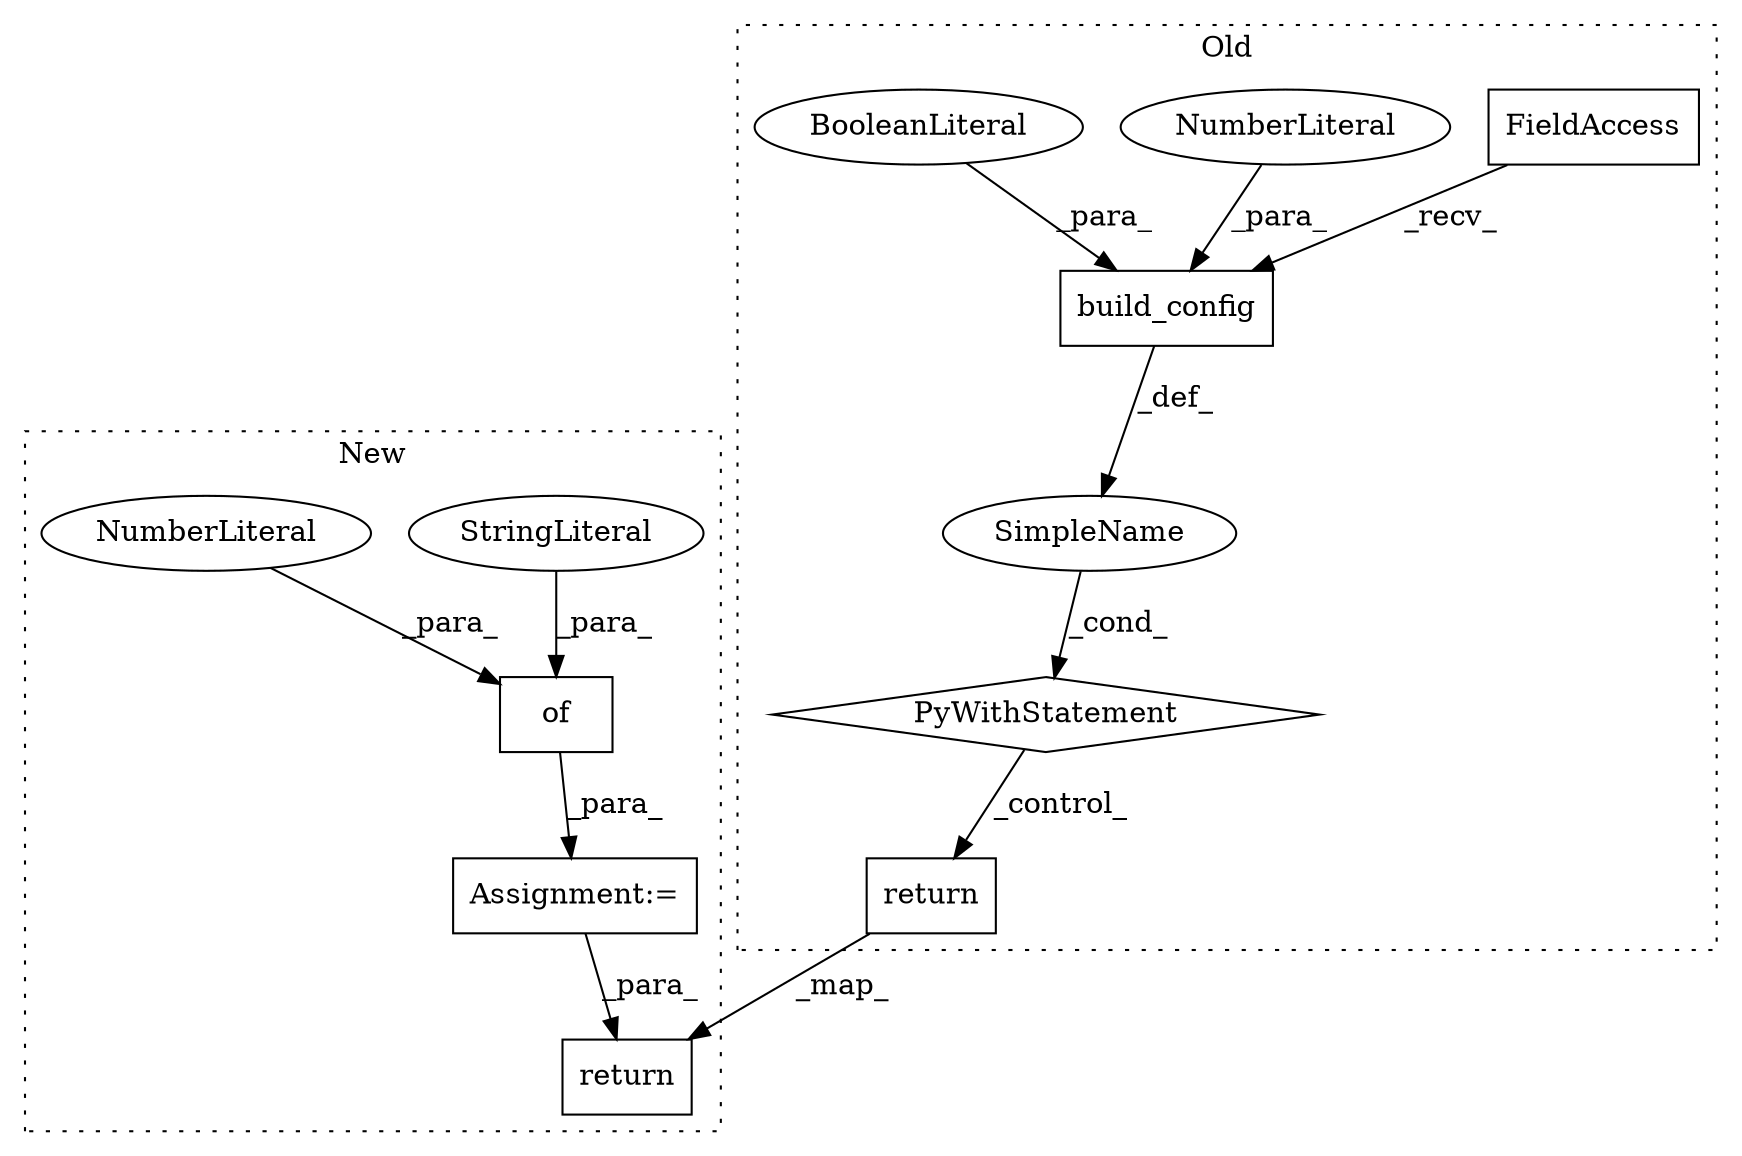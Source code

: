 digraph G {
subgraph cluster0 {
1 [label="build_config" a="32" s="10098,10117" l="13,1" shape="box"];
4 [label="FieldAccess" a="22" s="10087" l="10" shape="box"];
5 [label="NumberLiteral" a="34" s="10111" l="1" shape="ellipse"];
7 [label="PyWithStatement" a="104" s="10077,10118" l="10,2" shape="diamond"];
8 [label="SimpleName" a="42" s="" l="" shape="ellipse"];
9 [label="return" a="41" s="10128" l="7" shape="box"];
12 [label="BooleanLiteral" a="9" s="10113" l="4" shape="ellipse"];
label = "Old";
style="dotted";
}
subgraph cluster1 {
2 [label="of" a="32" s="10216,10236" l="3,1" shape="box"];
3 [label="StringLiteral" a="45" s="10219" l="15" shape="ellipse"];
6 [label="NumberLiteral" a="34" s="10235" l="1" shape="ellipse"];
10 [label="return" a="41" s="10243" l="7" shape="box"];
11 [label="Assignment:=" a="7" s="10211" l="1" shape="box"];
label = "New";
style="dotted";
}
1 -> 8 [label="_def_"];
2 -> 11 [label="_para_"];
3 -> 2 [label="_para_"];
4 -> 1 [label="_recv_"];
5 -> 1 [label="_para_"];
6 -> 2 [label="_para_"];
7 -> 9 [label="_control_"];
8 -> 7 [label="_cond_"];
9 -> 10 [label="_map_"];
11 -> 10 [label="_para_"];
12 -> 1 [label="_para_"];
}